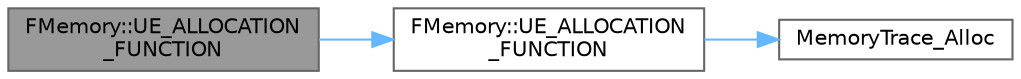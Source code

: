 digraph "FMemory::UE_ALLOCATION_FUNCTION"
{
 // INTERACTIVE_SVG=YES
 // LATEX_PDF_SIZE
  bgcolor="transparent";
  edge [fontname=Helvetica,fontsize=10,labelfontname=Helvetica,labelfontsize=10];
  node [fontname=Helvetica,fontsize=10,shape=box,height=0.2,width=0.4];
  rankdir="LR";
  Node1 [id="Node000001",label="FMemory::UE_ALLOCATION\l_FUNCTION",height=0.2,width=0.4,color="gray40", fillcolor="grey60", style="filled", fontcolor="black",tooltip=" "];
  Node1 -> Node2 [id="edge1_Node000001_Node000002",color="steelblue1",style="solid",tooltip=" "];
  Node2 [id="Node000002",label="FMemory::UE_ALLOCATION\l_FUNCTION",height=0.2,width=0.4,color="grey40", fillcolor="white", style="filled",URL="$de/d4a/structFMemory.html#aa43ffacebb397e9fa1954c2cf306f6e4",tooltip=" "];
  Node2 -> Node3 [id="edge2_Node000002_Node000003",color="steelblue1",style="solid",tooltip=" "];
  Node3 [id="Node000003",label="MemoryTrace_Alloc",height=0.2,width=0.4,color="grey40", fillcolor="white", style="filled",URL="$da/dd7/MemoryTrace_8h.html#ae73a28e5eaa1c931bb54e4c48f44e3fa",tooltip=" "];
}
